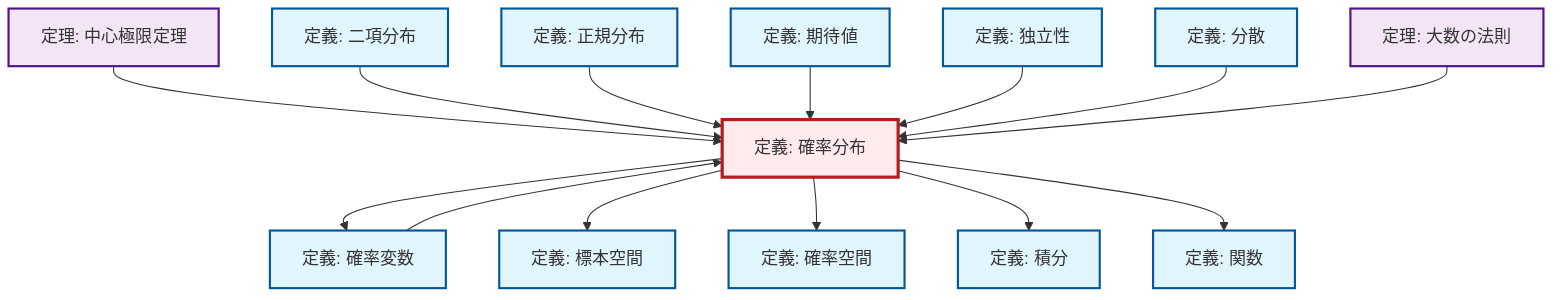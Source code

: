 graph TD
    classDef definition fill:#e1f5fe,stroke:#01579b,stroke-width:2px
    classDef theorem fill:#f3e5f5,stroke:#4a148c,stroke-width:2px
    classDef axiom fill:#fff3e0,stroke:#e65100,stroke-width:2px
    classDef example fill:#e8f5e9,stroke:#1b5e20,stroke-width:2px
    classDef current fill:#ffebee,stroke:#b71c1c,stroke-width:3px
    def-integral["定義: 積分"]:::definition
    def-probability-space["定義: 確率空間"]:::definition
    def-binomial-distribution["定義: 二項分布"]:::definition
    def-function["定義: 関数"]:::definition
    def-normal-distribution["定義: 正規分布"]:::definition
    def-probability-distribution["定義: 確率分布"]:::definition
    thm-central-limit["定理: 中心極限定理"]:::theorem
    def-variance["定義: 分散"]:::definition
    def-random-variable["定義: 確率変数"]:::definition
    def-sample-space["定義: 標本空間"]:::definition
    def-independence["定義: 独立性"]:::definition
    def-expectation["定義: 期待値"]:::definition
    thm-law-of-large-numbers["定理: 大数の法則"]:::theorem
    thm-central-limit --> def-probability-distribution
    def-random-variable --> def-probability-distribution
    def-binomial-distribution --> def-probability-distribution
    def-normal-distribution --> def-probability-distribution
    def-probability-distribution --> def-random-variable
    def-probability-distribution --> def-sample-space
    def-probability-distribution --> def-probability-space
    def-expectation --> def-probability-distribution
    def-probability-distribution --> def-integral
    def-independence --> def-probability-distribution
    def-variance --> def-probability-distribution
    def-probability-distribution --> def-function
    thm-law-of-large-numbers --> def-probability-distribution
    class def-probability-distribution current